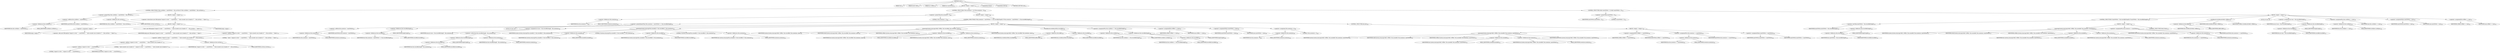 digraph "write" {  
"484" [label = <(METHOD,write)<SUB>271</SUB>> ]
"62" [label = <(PARAM,this)<SUB>271</SUB>> ]
"485" [label = <(PARAM,byte[] wBuf)<SUB>271</SUB>> ]
"486" [label = <(PARAM,int wOffset)<SUB>271</SUB>> ]
"487" [label = <(PARAM,int numToWrite)<SUB>271</SUB>> ]
"488" [label = <(BLOCK,&lt;empty&gt;,&lt;empty&gt;)<SUB>271</SUB>> ]
"489" [label = <(CONTROL_STRUCTURE,if ((this.currBytes + numToWrite) &gt; this.currSize),if ((this.currBytes + numToWrite) &gt; this.currSize))<SUB>272</SUB>> ]
"490" [label = <(&lt;operator&gt;.greaterThan,(this.currBytes + numToWrite) &gt; this.currSize)<SUB>272</SUB>> ]
"491" [label = <(&lt;operator&gt;.addition,this.currBytes + numToWrite)<SUB>272</SUB>> ]
"492" [label = <(&lt;operator&gt;.fieldAccess,this.currBytes)<SUB>272</SUB>> ]
"61" [label = <(IDENTIFIER,this,this.currBytes + numToWrite)<SUB>272</SUB>> ]
"493" [label = <(FIELD_IDENTIFIER,currBytes,currBytes)<SUB>272</SUB>> ]
"494" [label = <(IDENTIFIER,numToWrite,this.currBytes + numToWrite)<SUB>272</SUB>> ]
"495" [label = <(&lt;operator&gt;.fieldAccess,this.currSize)<SUB>272</SUB>> ]
"63" [label = <(IDENTIFIER,this,(this.currBytes + numToWrite) &gt; this.currSize)<SUB>272</SUB>> ]
"496" [label = <(FIELD_IDENTIFIER,currSize,currSize)<SUB>272</SUB>> ]
"497" [label = <(BLOCK,&lt;empty&gt;,&lt;empty&gt;)<SUB>272</SUB>> ]
"498" [label = <(&lt;operator&gt;.throw,throw new IOException(&quot;request to write '&quot; + numToWrite + &quot;' bytes exceeds size in header of '&quot; + this.currSize + &quot;' bytes&quot;);)<SUB>273</SUB>> ]
"499" [label = <(BLOCK,&lt;empty&gt;,&lt;empty&gt;)<SUB>273</SUB>> ]
"500" [label = <(&lt;operator&gt;.assignment,&lt;empty&gt;)> ]
"501" [label = <(IDENTIFIER,$obj4,&lt;empty&gt;)> ]
"502" [label = <(&lt;operator&gt;.alloc,new IOException(&quot;request to write '&quot; + numToWrite + &quot;' bytes exceeds size in header of '&quot; + this.currSize + &quot;' bytes&quot;))<SUB>273</SUB>> ]
"503" [label = <(&lt;init&gt;,new IOException(&quot;request to write '&quot; + numToWrite + &quot;' bytes exceeds size in header of '&quot; + this.currSize + &quot;' bytes&quot;))<SUB>273</SUB>> ]
"504" [label = <(IDENTIFIER,$obj4,new IOException(&quot;request to write '&quot; + numToWrite + &quot;' bytes exceeds size in header of '&quot; + this.currSize + &quot;' bytes&quot;))> ]
"505" [label = <(&lt;operator&gt;.addition,&quot;request to write '&quot; + numToWrite + &quot;' bytes exceeds size in header of '&quot; + this.currSize + &quot;' bytes&quot;)<SUB>273</SUB>> ]
"506" [label = <(&lt;operator&gt;.addition,&quot;request to write '&quot; + numToWrite + &quot;' bytes exceeds size in header of '&quot; + this.currSize)<SUB>273</SUB>> ]
"507" [label = <(&lt;operator&gt;.addition,&quot;request to write '&quot; + numToWrite + &quot;' bytes exceeds size in header of '&quot;)<SUB>273</SUB>> ]
"508" [label = <(&lt;operator&gt;.addition,&quot;request to write '&quot; + numToWrite)<SUB>273</SUB>> ]
"509" [label = <(LITERAL,&quot;request to write '&quot;,&quot;request to write '&quot; + numToWrite)<SUB>273</SUB>> ]
"510" [label = <(IDENTIFIER,numToWrite,&quot;request to write '&quot; + numToWrite)<SUB>273</SUB>> ]
"511" [label = <(LITERAL,&quot;' bytes exceeds size in header of '&quot;,&quot;request to write '&quot; + numToWrite + &quot;' bytes exceeds size in header of '&quot;)<SUB>274</SUB>> ]
"512" [label = <(&lt;operator&gt;.fieldAccess,this.currSize)<SUB>275</SUB>> ]
"64" [label = <(IDENTIFIER,this,&quot;request to write '&quot; + numToWrite + &quot;' bytes exceeds size in header of '&quot; + this.currSize)<SUB>275</SUB>> ]
"513" [label = <(FIELD_IDENTIFIER,currSize,currSize)<SUB>275</SUB>> ]
"514" [label = <(LITERAL,&quot;' bytes&quot;,&quot;request to write '&quot; + numToWrite + &quot;' bytes exceeds size in header of '&quot; + this.currSize + &quot;' bytes&quot;)<SUB>275</SUB>> ]
"515" [label = <(IDENTIFIER,$obj4,&lt;empty&gt;)> ]
"516" [label = <(CONTROL_STRUCTURE,if (this.assemLen &gt; 0),if (this.assemLen &gt; 0))<SUB>286</SUB>> ]
"517" [label = <(&lt;operator&gt;.greaterThan,this.assemLen &gt; 0)<SUB>286</SUB>> ]
"518" [label = <(&lt;operator&gt;.fieldAccess,this.assemLen)<SUB>286</SUB>> ]
"65" [label = <(IDENTIFIER,this,this.assemLen &gt; 0)<SUB>286</SUB>> ]
"519" [label = <(FIELD_IDENTIFIER,assemLen,assemLen)<SUB>286</SUB>> ]
"520" [label = <(LITERAL,0,this.assemLen &gt; 0)<SUB>286</SUB>> ]
"521" [label = <(BLOCK,&lt;empty&gt;,&lt;empty&gt;)<SUB>286</SUB>> ]
"522" [label = <(CONTROL_STRUCTURE,if ((this.assemLen + numToWrite) &gt;= this.recordBuf.length),if ((this.assemLen + numToWrite) &gt;= this.recordBuf.length))<SUB>287</SUB>> ]
"523" [label = <(&lt;operator&gt;.greaterEqualsThan,(this.assemLen + numToWrite) &gt;= this.recordBuf.length)<SUB>287</SUB>> ]
"524" [label = <(&lt;operator&gt;.addition,this.assemLen + numToWrite)<SUB>287</SUB>> ]
"525" [label = <(&lt;operator&gt;.fieldAccess,this.assemLen)<SUB>287</SUB>> ]
"66" [label = <(IDENTIFIER,this,this.assemLen + numToWrite)<SUB>287</SUB>> ]
"526" [label = <(FIELD_IDENTIFIER,assemLen,assemLen)<SUB>287</SUB>> ]
"527" [label = <(IDENTIFIER,numToWrite,this.assemLen + numToWrite)<SUB>287</SUB>> ]
"528" [label = <(&lt;operator&gt;.fieldAccess,this.recordBuf.length)<SUB>287</SUB>> ]
"529" [label = <(&lt;operator&gt;.fieldAccess,this.recordBuf)<SUB>287</SUB>> ]
"67" [label = <(IDENTIFIER,this,(this.assemLen + numToWrite) &gt;= this.recordBuf.length)<SUB>287</SUB>> ]
"530" [label = <(FIELD_IDENTIFIER,recordBuf,recordBuf)<SUB>287</SUB>> ]
"531" [label = <(FIELD_IDENTIFIER,length,length)<SUB>287</SUB>> ]
"532" [label = <(BLOCK,&lt;empty&gt;,&lt;empty&gt;)<SUB>287</SUB>> ]
"533" [label = <(LOCAL,int aLen: int)> ]
"534" [label = <(&lt;operator&gt;.assignment,int aLen = this.recordBuf.length - this.assemLen)<SUB>288</SUB>> ]
"535" [label = <(IDENTIFIER,aLen,int aLen = this.recordBuf.length - this.assemLen)<SUB>288</SUB>> ]
"536" [label = <(&lt;operator&gt;.subtraction,this.recordBuf.length - this.assemLen)<SUB>288</SUB>> ]
"537" [label = <(&lt;operator&gt;.fieldAccess,this.recordBuf.length)<SUB>288</SUB>> ]
"538" [label = <(&lt;operator&gt;.fieldAccess,this.recordBuf)<SUB>288</SUB>> ]
"68" [label = <(IDENTIFIER,this,this.recordBuf.length - this.assemLen)<SUB>288</SUB>> ]
"539" [label = <(FIELD_IDENTIFIER,recordBuf,recordBuf)<SUB>288</SUB>> ]
"540" [label = <(FIELD_IDENTIFIER,length,length)<SUB>288</SUB>> ]
"541" [label = <(&lt;operator&gt;.fieldAccess,this.assemLen)<SUB>288</SUB>> ]
"69" [label = <(IDENTIFIER,this,this.recordBuf.length - this.assemLen)<SUB>288</SUB>> ]
"542" [label = <(FIELD_IDENTIFIER,assemLen,assemLen)<SUB>288</SUB>> ]
"543" [label = <(arraycopy,System.arraycopy(this.assemBuf, 0, this.recordBuf, 0, this.assemLen))<SUB>290</SUB>> ]
"544" [label = <(IDENTIFIER,System,System.arraycopy(this.assemBuf, 0, this.recordBuf, 0, this.assemLen))<SUB>290</SUB>> ]
"545" [label = <(&lt;operator&gt;.fieldAccess,this.assemBuf)<SUB>290</SUB>> ]
"70" [label = <(IDENTIFIER,this,System.arraycopy(this.assemBuf, 0, this.recordBuf, 0, this.assemLen))<SUB>290</SUB>> ]
"546" [label = <(FIELD_IDENTIFIER,assemBuf,assemBuf)<SUB>290</SUB>> ]
"547" [label = <(LITERAL,0,System.arraycopy(this.assemBuf, 0, this.recordBuf, 0, this.assemLen))<SUB>290</SUB>> ]
"548" [label = <(&lt;operator&gt;.fieldAccess,this.recordBuf)<SUB>290</SUB>> ]
"71" [label = <(IDENTIFIER,this,System.arraycopy(this.assemBuf, 0, this.recordBuf, 0, this.assemLen))<SUB>290</SUB>> ]
"549" [label = <(FIELD_IDENTIFIER,recordBuf,recordBuf)<SUB>290</SUB>> ]
"550" [label = <(LITERAL,0,System.arraycopy(this.assemBuf, 0, this.recordBuf, 0, this.assemLen))<SUB>290</SUB>> ]
"551" [label = <(&lt;operator&gt;.fieldAccess,this.assemLen)<SUB>291</SUB>> ]
"72" [label = <(IDENTIFIER,this,System.arraycopy(this.assemBuf, 0, this.recordBuf, 0, this.assemLen))<SUB>291</SUB>> ]
"552" [label = <(FIELD_IDENTIFIER,assemLen,assemLen)<SUB>291</SUB>> ]
"553" [label = <(arraycopy,System.arraycopy(wBuf, wOffset, this.recordBuf, this.assemLen, aLen))<SUB>292</SUB>> ]
"554" [label = <(IDENTIFIER,System,System.arraycopy(wBuf, wOffset, this.recordBuf, this.assemLen, aLen))<SUB>292</SUB>> ]
"555" [label = <(IDENTIFIER,wBuf,System.arraycopy(wBuf, wOffset, this.recordBuf, this.assemLen, aLen))<SUB>292</SUB>> ]
"556" [label = <(IDENTIFIER,wOffset,System.arraycopy(wBuf, wOffset, this.recordBuf, this.assemLen, aLen))<SUB>292</SUB>> ]
"557" [label = <(&lt;operator&gt;.fieldAccess,this.recordBuf)<SUB>292</SUB>> ]
"73" [label = <(IDENTIFIER,this,System.arraycopy(wBuf, wOffset, this.recordBuf, this.assemLen, aLen))<SUB>292</SUB>> ]
"558" [label = <(FIELD_IDENTIFIER,recordBuf,recordBuf)<SUB>292</SUB>> ]
"559" [label = <(&lt;operator&gt;.fieldAccess,this.assemLen)<SUB>293</SUB>> ]
"74" [label = <(IDENTIFIER,this,System.arraycopy(wBuf, wOffset, this.recordBuf, this.assemLen, aLen))<SUB>293</SUB>> ]
"560" [label = <(FIELD_IDENTIFIER,assemLen,assemLen)<SUB>293</SUB>> ]
"561" [label = <(IDENTIFIER,aLen,System.arraycopy(wBuf, wOffset, this.recordBuf, this.assemLen, aLen))<SUB>293</SUB>> ]
"562" [label = <(writeRecord,writeRecord(this.recordBuf))<SUB>294</SUB>> ]
"563" [label = <(&lt;operator&gt;.fieldAccess,this.buffer)<SUB>294</SUB>> ]
"76" [label = <(IDENTIFIER,this,writeRecord(this.recordBuf))<SUB>294</SUB>> ]
"564" [label = <(FIELD_IDENTIFIER,buffer,buffer)<SUB>294</SUB>> ]
"565" [label = <(&lt;operator&gt;.fieldAccess,this.recordBuf)<SUB>294</SUB>> ]
"75" [label = <(IDENTIFIER,this,writeRecord(this.recordBuf))<SUB>294</SUB>> ]
"566" [label = <(FIELD_IDENTIFIER,recordBuf,recordBuf)<SUB>294</SUB>> ]
"567" [label = <(&lt;operator&gt;.assignmentPlus,this.currBytes += this.recordBuf.length)<SUB>296</SUB>> ]
"568" [label = <(&lt;operator&gt;.fieldAccess,this.currBytes)<SUB>296</SUB>> ]
"77" [label = <(IDENTIFIER,this,this.currBytes += this.recordBuf.length)<SUB>296</SUB>> ]
"569" [label = <(FIELD_IDENTIFIER,currBytes,currBytes)<SUB>296</SUB>> ]
"570" [label = <(&lt;operator&gt;.fieldAccess,this.recordBuf.length)<SUB>296</SUB>> ]
"571" [label = <(&lt;operator&gt;.fieldAccess,this.recordBuf)<SUB>296</SUB>> ]
"78" [label = <(IDENTIFIER,this,this.currBytes += this.recordBuf.length)<SUB>296</SUB>> ]
"572" [label = <(FIELD_IDENTIFIER,recordBuf,recordBuf)<SUB>296</SUB>> ]
"573" [label = <(FIELD_IDENTIFIER,length,length)<SUB>296</SUB>> ]
"574" [label = <(&lt;operator&gt;.assignmentPlus,wOffset += aLen)<SUB>297</SUB>> ]
"575" [label = <(IDENTIFIER,wOffset,wOffset += aLen)<SUB>297</SUB>> ]
"576" [label = <(IDENTIFIER,aLen,wOffset += aLen)<SUB>297</SUB>> ]
"577" [label = <(&lt;operator&gt;.assignmentMinus,numToWrite -= aLen)<SUB>298</SUB>> ]
"578" [label = <(IDENTIFIER,numToWrite,numToWrite -= aLen)<SUB>298</SUB>> ]
"579" [label = <(IDENTIFIER,aLen,numToWrite -= aLen)<SUB>298</SUB>> ]
"580" [label = <(&lt;operator&gt;.assignment,this.assemLen = 0)<SUB>299</SUB>> ]
"581" [label = <(&lt;operator&gt;.fieldAccess,this.assemLen)<SUB>299</SUB>> ]
"79" [label = <(IDENTIFIER,this,this.assemLen = 0)<SUB>299</SUB>> ]
"582" [label = <(FIELD_IDENTIFIER,assemLen,assemLen)<SUB>299</SUB>> ]
"583" [label = <(LITERAL,0,this.assemLen = 0)<SUB>299</SUB>> ]
"584" [label = <(CONTROL_STRUCTURE,else,else)<SUB>300</SUB>> ]
"585" [label = <(BLOCK,&lt;empty&gt;,&lt;empty&gt;)<SUB>300</SUB>> ]
"586" [label = <(arraycopy,System.arraycopy(wBuf, wOffset, this.assemBuf, this.assemLen, numToWrite))<SUB>301</SUB>> ]
"587" [label = <(IDENTIFIER,System,System.arraycopy(wBuf, wOffset, this.assemBuf, this.assemLen, numToWrite))<SUB>301</SUB>> ]
"588" [label = <(IDENTIFIER,wBuf,System.arraycopy(wBuf, wOffset, this.assemBuf, this.assemLen, numToWrite))<SUB>301</SUB>> ]
"589" [label = <(IDENTIFIER,wOffset,System.arraycopy(wBuf, wOffset, this.assemBuf, this.assemLen, numToWrite))<SUB>301</SUB>> ]
"590" [label = <(&lt;operator&gt;.fieldAccess,this.assemBuf)<SUB>301</SUB>> ]
"80" [label = <(IDENTIFIER,this,System.arraycopy(wBuf, wOffset, this.assemBuf, this.assemLen, numToWrite))<SUB>301</SUB>> ]
"591" [label = <(FIELD_IDENTIFIER,assemBuf,assemBuf)<SUB>301</SUB>> ]
"592" [label = <(&lt;operator&gt;.fieldAccess,this.assemLen)<SUB>301</SUB>> ]
"81" [label = <(IDENTIFIER,this,System.arraycopy(wBuf, wOffset, this.assemBuf, this.assemLen, numToWrite))<SUB>301</SUB>> ]
"593" [label = <(FIELD_IDENTIFIER,assemLen,assemLen)<SUB>301</SUB>> ]
"594" [label = <(IDENTIFIER,numToWrite,System.arraycopy(wBuf, wOffset, this.assemBuf, this.assemLen, numToWrite))<SUB>302</SUB>> ]
"595" [label = <(&lt;operator&gt;.assignmentPlus,wOffset += numToWrite)<SUB>304</SUB>> ]
"596" [label = <(IDENTIFIER,wOffset,wOffset += numToWrite)<SUB>304</SUB>> ]
"597" [label = <(IDENTIFIER,numToWrite,wOffset += numToWrite)<SUB>304</SUB>> ]
"598" [label = <(&lt;operator&gt;.assignmentPlus,this.assemLen += numToWrite)<SUB>305</SUB>> ]
"599" [label = <(&lt;operator&gt;.fieldAccess,this.assemLen)<SUB>305</SUB>> ]
"82" [label = <(IDENTIFIER,this,this.assemLen += numToWrite)<SUB>305</SUB>> ]
"600" [label = <(FIELD_IDENTIFIER,assemLen,assemLen)<SUB>305</SUB>> ]
"601" [label = <(IDENTIFIER,numToWrite,this.assemLen += numToWrite)<SUB>305</SUB>> ]
"602" [label = <(&lt;operator&gt;.assignmentMinus,numToWrite -= numToWrite)<SUB>306</SUB>> ]
"603" [label = <(IDENTIFIER,numToWrite,numToWrite -= numToWrite)<SUB>306</SUB>> ]
"604" [label = <(IDENTIFIER,numToWrite,numToWrite -= numToWrite)<SUB>306</SUB>> ]
"605" [label = <(CONTROL_STRUCTURE,while (numToWrite &gt; 0),while (numToWrite &gt; 0))<SUB>315</SUB>> ]
"606" [label = <(&lt;operator&gt;.greaterThan,numToWrite &gt; 0)<SUB>315</SUB>> ]
"607" [label = <(IDENTIFIER,numToWrite,numToWrite &gt; 0)<SUB>315</SUB>> ]
"608" [label = <(LITERAL,0,numToWrite &gt; 0)<SUB>315</SUB>> ]
"609" [label = <(BLOCK,&lt;empty&gt;,&lt;empty&gt;)<SUB>315</SUB>> ]
"610" [label = <(CONTROL_STRUCTURE,if (numToWrite &lt; this.recordBuf.length),if (numToWrite &lt; this.recordBuf.length))<SUB>316</SUB>> ]
"611" [label = <(&lt;operator&gt;.lessThan,numToWrite &lt; this.recordBuf.length)<SUB>316</SUB>> ]
"612" [label = <(IDENTIFIER,numToWrite,numToWrite &lt; this.recordBuf.length)<SUB>316</SUB>> ]
"613" [label = <(&lt;operator&gt;.fieldAccess,this.recordBuf.length)<SUB>316</SUB>> ]
"614" [label = <(&lt;operator&gt;.fieldAccess,this.recordBuf)<SUB>316</SUB>> ]
"83" [label = <(IDENTIFIER,this,numToWrite &lt; this.recordBuf.length)<SUB>316</SUB>> ]
"615" [label = <(FIELD_IDENTIFIER,recordBuf,recordBuf)<SUB>316</SUB>> ]
"616" [label = <(FIELD_IDENTIFIER,length,length)<SUB>316</SUB>> ]
"617" [label = <(BLOCK,&lt;empty&gt;,&lt;empty&gt;)<SUB>316</SUB>> ]
"618" [label = <(arraycopy,System.arraycopy(wBuf, wOffset, this.assemBuf, this.assemLen, numToWrite))<SUB>317</SUB>> ]
"619" [label = <(IDENTIFIER,System,System.arraycopy(wBuf, wOffset, this.assemBuf, this.assemLen, numToWrite))<SUB>317</SUB>> ]
"620" [label = <(IDENTIFIER,wBuf,System.arraycopy(wBuf, wOffset, this.assemBuf, this.assemLen, numToWrite))<SUB>317</SUB>> ]
"621" [label = <(IDENTIFIER,wOffset,System.arraycopy(wBuf, wOffset, this.assemBuf, this.assemLen, numToWrite))<SUB>317</SUB>> ]
"622" [label = <(&lt;operator&gt;.fieldAccess,this.assemBuf)<SUB>317</SUB>> ]
"84" [label = <(IDENTIFIER,this,System.arraycopy(wBuf, wOffset, this.assemBuf, this.assemLen, numToWrite))<SUB>317</SUB>> ]
"623" [label = <(FIELD_IDENTIFIER,assemBuf,assemBuf)<SUB>317</SUB>> ]
"624" [label = <(&lt;operator&gt;.fieldAccess,this.assemLen)<SUB>317</SUB>> ]
"85" [label = <(IDENTIFIER,this,System.arraycopy(wBuf, wOffset, this.assemBuf, this.assemLen, numToWrite))<SUB>317</SUB>> ]
"625" [label = <(FIELD_IDENTIFIER,assemLen,assemLen)<SUB>317</SUB>> ]
"626" [label = <(IDENTIFIER,numToWrite,System.arraycopy(wBuf, wOffset, this.assemBuf, this.assemLen, numToWrite))<SUB>318</SUB>> ]
"627" [label = <(&lt;operator&gt;.assignmentPlus,this.assemLen += numToWrite)<SUB>320</SUB>> ]
"628" [label = <(&lt;operator&gt;.fieldAccess,this.assemLen)<SUB>320</SUB>> ]
"86" [label = <(IDENTIFIER,this,this.assemLen += numToWrite)<SUB>320</SUB>> ]
"629" [label = <(FIELD_IDENTIFIER,assemLen,assemLen)<SUB>320</SUB>> ]
"630" [label = <(IDENTIFIER,numToWrite,this.assemLen += numToWrite)<SUB>320</SUB>> ]
"631" [label = <(CONTROL_STRUCTURE,break;,break;)<SUB>322</SUB>> ]
"632" [label = <(writeRecord,writeRecord(wBuf, wOffset))<SUB>325</SUB>> ]
"633" [label = <(&lt;operator&gt;.fieldAccess,this.buffer)<SUB>325</SUB>> ]
"87" [label = <(IDENTIFIER,this,writeRecord(wBuf, wOffset))<SUB>325</SUB>> ]
"634" [label = <(FIELD_IDENTIFIER,buffer,buffer)<SUB>325</SUB>> ]
"635" [label = <(IDENTIFIER,wBuf,writeRecord(wBuf, wOffset))<SUB>325</SUB>> ]
"636" [label = <(IDENTIFIER,wOffset,writeRecord(wBuf, wOffset))<SUB>325</SUB>> ]
"637" [label = <(LOCAL,int num: int)> ]
"638" [label = <(&lt;operator&gt;.assignment,int num = this.recordBuf.length)<SUB>327</SUB>> ]
"639" [label = <(IDENTIFIER,num,int num = this.recordBuf.length)<SUB>327</SUB>> ]
"640" [label = <(&lt;operator&gt;.fieldAccess,this.recordBuf.length)<SUB>327</SUB>> ]
"641" [label = <(&lt;operator&gt;.fieldAccess,this.recordBuf)<SUB>327</SUB>> ]
"88" [label = <(IDENTIFIER,this,int num = this.recordBuf.length)<SUB>327</SUB>> ]
"642" [label = <(FIELD_IDENTIFIER,recordBuf,recordBuf)<SUB>327</SUB>> ]
"643" [label = <(FIELD_IDENTIFIER,length,length)<SUB>327</SUB>> ]
"644" [label = <(&lt;operator&gt;.assignmentPlus,this.currBytes += num)<SUB>329</SUB>> ]
"645" [label = <(&lt;operator&gt;.fieldAccess,this.currBytes)<SUB>329</SUB>> ]
"89" [label = <(IDENTIFIER,this,this.currBytes += num)<SUB>329</SUB>> ]
"646" [label = <(FIELD_IDENTIFIER,currBytes,currBytes)<SUB>329</SUB>> ]
"647" [label = <(IDENTIFIER,num,this.currBytes += num)<SUB>329</SUB>> ]
"648" [label = <(&lt;operator&gt;.assignmentMinus,numToWrite -= num)<SUB>330</SUB>> ]
"649" [label = <(IDENTIFIER,numToWrite,numToWrite -= num)<SUB>330</SUB>> ]
"650" [label = <(IDENTIFIER,num,numToWrite -= num)<SUB>330</SUB>> ]
"651" [label = <(&lt;operator&gt;.assignmentPlus,wOffset += num)<SUB>331</SUB>> ]
"652" [label = <(IDENTIFIER,wOffset,wOffset += num)<SUB>331</SUB>> ]
"653" [label = <(IDENTIFIER,num,wOffset += num)<SUB>331</SUB>> ]
"654" [label = <(MODIFIER,PUBLIC)> ]
"655" [label = <(MODIFIER,VIRTUAL)> ]
"656" [label = <(METHOD_RETURN,void)<SUB>271</SUB>> ]
  "484" -> "62" 
  "484" -> "485" 
  "484" -> "486" 
  "484" -> "487" 
  "484" -> "488" 
  "484" -> "654" 
  "484" -> "655" 
  "484" -> "656" 
  "488" -> "489" 
  "488" -> "516" 
  "488" -> "605" 
  "489" -> "490" 
  "489" -> "497" 
  "490" -> "491" 
  "490" -> "495" 
  "491" -> "492" 
  "491" -> "494" 
  "492" -> "61" 
  "492" -> "493" 
  "495" -> "63" 
  "495" -> "496" 
  "497" -> "498" 
  "498" -> "499" 
  "499" -> "500" 
  "499" -> "503" 
  "499" -> "515" 
  "500" -> "501" 
  "500" -> "502" 
  "503" -> "504" 
  "503" -> "505" 
  "505" -> "506" 
  "505" -> "514" 
  "506" -> "507" 
  "506" -> "512" 
  "507" -> "508" 
  "507" -> "511" 
  "508" -> "509" 
  "508" -> "510" 
  "512" -> "64" 
  "512" -> "513" 
  "516" -> "517" 
  "516" -> "521" 
  "517" -> "518" 
  "517" -> "520" 
  "518" -> "65" 
  "518" -> "519" 
  "521" -> "522" 
  "522" -> "523" 
  "522" -> "532" 
  "522" -> "584" 
  "523" -> "524" 
  "523" -> "528" 
  "524" -> "525" 
  "524" -> "527" 
  "525" -> "66" 
  "525" -> "526" 
  "528" -> "529" 
  "528" -> "531" 
  "529" -> "67" 
  "529" -> "530" 
  "532" -> "533" 
  "532" -> "534" 
  "532" -> "543" 
  "532" -> "553" 
  "532" -> "562" 
  "532" -> "567" 
  "532" -> "574" 
  "532" -> "577" 
  "532" -> "580" 
  "534" -> "535" 
  "534" -> "536" 
  "536" -> "537" 
  "536" -> "541" 
  "537" -> "538" 
  "537" -> "540" 
  "538" -> "68" 
  "538" -> "539" 
  "541" -> "69" 
  "541" -> "542" 
  "543" -> "544" 
  "543" -> "545" 
  "543" -> "547" 
  "543" -> "548" 
  "543" -> "550" 
  "543" -> "551" 
  "545" -> "70" 
  "545" -> "546" 
  "548" -> "71" 
  "548" -> "549" 
  "551" -> "72" 
  "551" -> "552" 
  "553" -> "554" 
  "553" -> "555" 
  "553" -> "556" 
  "553" -> "557" 
  "553" -> "559" 
  "553" -> "561" 
  "557" -> "73" 
  "557" -> "558" 
  "559" -> "74" 
  "559" -> "560" 
  "562" -> "563" 
  "562" -> "565" 
  "563" -> "76" 
  "563" -> "564" 
  "565" -> "75" 
  "565" -> "566" 
  "567" -> "568" 
  "567" -> "570" 
  "568" -> "77" 
  "568" -> "569" 
  "570" -> "571" 
  "570" -> "573" 
  "571" -> "78" 
  "571" -> "572" 
  "574" -> "575" 
  "574" -> "576" 
  "577" -> "578" 
  "577" -> "579" 
  "580" -> "581" 
  "580" -> "583" 
  "581" -> "79" 
  "581" -> "582" 
  "584" -> "585" 
  "585" -> "586" 
  "585" -> "595" 
  "585" -> "598" 
  "585" -> "602" 
  "586" -> "587" 
  "586" -> "588" 
  "586" -> "589" 
  "586" -> "590" 
  "586" -> "592" 
  "586" -> "594" 
  "590" -> "80" 
  "590" -> "591" 
  "592" -> "81" 
  "592" -> "593" 
  "595" -> "596" 
  "595" -> "597" 
  "598" -> "599" 
  "598" -> "601" 
  "599" -> "82" 
  "599" -> "600" 
  "602" -> "603" 
  "602" -> "604" 
  "605" -> "606" 
  "605" -> "609" 
  "606" -> "607" 
  "606" -> "608" 
  "609" -> "610" 
  "609" -> "632" 
  "609" -> "637" 
  "609" -> "638" 
  "609" -> "644" 
  "609" -> "648" 
  "609" -> "651" 
  "610" -> "611" 
  "610" -> "617" 
  "611" -> "612" 
  "611" -> "613" 
  "613" -> "614" 
  "613" -> "616" 
  "614" -> "83" 
  "614" -> "615" 
  "617" -> "618" 
  "617" -> "627" 
  "617" -> "631" 
  "618" -> "619" 
  "618" -> "620" 
  "618" -> "621" 
  "618" -> "622" 
  "618" -> "624" 
  "618" -> "626" 
  "622" -> "84" 
  "622" -> "623" 
  "624" -> "85" 
  "624" -> "625" 
  "627" -> "628" 
  "627" -> "630" 
  "628" -> "86" 
  "628" -> "629" 
  "632" -> "633" 
  "632" -> "635" 
  "632" -> "636" 
  "633" -> "87" 
  "633" -> "634" 
  "638" -> "639" 
  "638" -> "640" 
  "640" -> "641" 
  "640" -> "643" 
  "641" -> "88" 
  "641" -> "642" 
  "644" -> "645" 
  "644" -> "647" 
  "645" -> "89" 
  "645" -> "646" 
  "648" -> "649" 
  "648" -> "650" 
  "651" -> "652" 
  "651" -> "653" 
}

